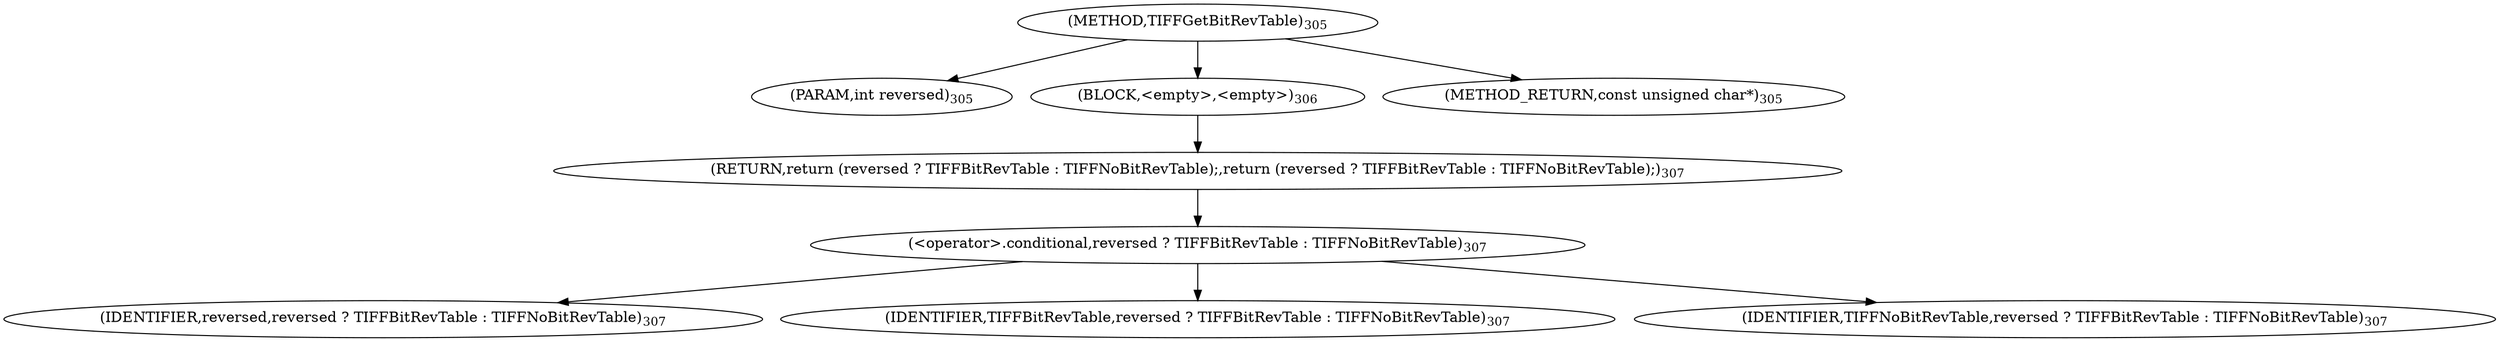 digraph "TIFFGetBitRevTable" {  
"35494" [label = <(METHOD,TIFFGetBitRevTable)<SUB>305</SUB>> ]
"35495" [label = <(PARAM,int reversed)<SUB>305</SUB>> ]
"35496" [label = <(BLOCK,&lt;empty&gt;,&lt;empty&gt;)<SUB>306</SUB>> ]
"35497" [label = <(RETURN,return (reversed ? TIFFBitRevTable : TIFFNoBitRevTable);,return (reversed ? TIFFBitRevTable : TIFFNoBitRevTable);)<SUB>307</SUB>> ]
"35498" [label = <(&lt;operator&gt;.conditional,reversed ? TIFFBitRevTable : TIFFNoBitRevTable)<SUB>307</SUB>> ]
"35499" [label = <(IDENTIFIER,reversed,reversed ? TIFFBitRevTable : TIFFNoBitRevTable)<SUB>307</SUB>> ]
"35500" [label = <(IDENTIFIER,TIFFBitRevTable,reversed ? TIFFBitRevTable : TIFFNoBitRevTable)<SUB>307</SUB>> ]
"35501" [label = <(IDENTIFIER,TIFFNoBitRevTable,reversed ? TIFFBitRevTable : TIFFNoBitRevTable)<SUB>307</SUB>> ]
"35502" [label = <(METHOD_RETURN,const unsigned char*)<SUB>305</SUB>> ]
  "35494" -> "35495" 
  "35494" -> "35496" 
  "35494" -> "35502" 
  "35496" -> "35497" 
  "35497" -> "35498" 
  "35498" -> "35499" 
  "35498" -> "35500" 
  "35498" -> "35501" 
}
